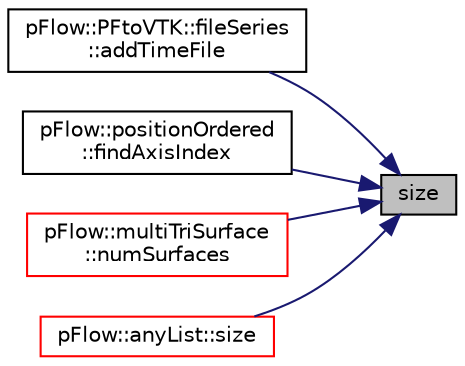 digraph "size"
{
 // LATEX_PDF_SIZE
  edge [fontname="Helvetica",fontsize="10",labelfontname="Helvetica",labelfontsize="10"];
  node [fontname="Helvetica",fontsize="10",shape=record];
  rankdir="RL";
  Node1 [label="size",height=0.2,width=0.4,color="black", fillcolor="grey75", style="filled", fontcolor="black",tooltip=" "];
  Node1 -> Node2 [dir="back",color="midnightblue",fontsize="10",style="solid",fontname="Helvetica"];
  Node2 [label="pFlow::PFtoVTK::fileSeries\l::addTimeFile",height=0.2,width=0.4,color="black", fillcolor="white", style="filled",URL="$classpFlow_1_1PFtoVTK_1_1fileSeries.html#ab762510a863aeb52bac54972c726e1e9",tooltip=" "];
  Node1 -> Node3 [dir="back",color="midnightblue",fontsize="10",style="solid",fontname="Helvetica"];
  Node3 [label="pFlow::positionOrdered\l::findAxisIndex",height=0.2,width=0.4,color="black", fillcolor="white", style="filled",URL="$classpFlow_1_1positionOrdered.html#ae64068f6cc0992b2a453f414a3c6286c",tooltip=" "];
  Node1 -> Node4 [dir="back",color="midnightblue",fontsize="10",style="solid",fontname="Helvetica"];
  Node4 [label="pFlow::multiTriSurface\l::numSurfaces",height=0.2,width=0.4,color="red", fillcolor="white", style="filled",URL="$classpFlow_1_1multiTriSurface.html#a0bdb2609596e5b00a56640bf61bd2a59",tooltip=" "];
  Node1 -> Node15 [dir="back",color="midnightblue",fontsize="10",style="solid",fontname="Helvetica"];
  Node15 [label="pFlow::anyList::size",height=0.2,width=0.4,color="red", fillcolor="white", style="filled",URL="$classpFlow_1_1anyList.html#a259cb5a711406a8c3e5d937eb9350cca",tooltip="Size of container."];
}
